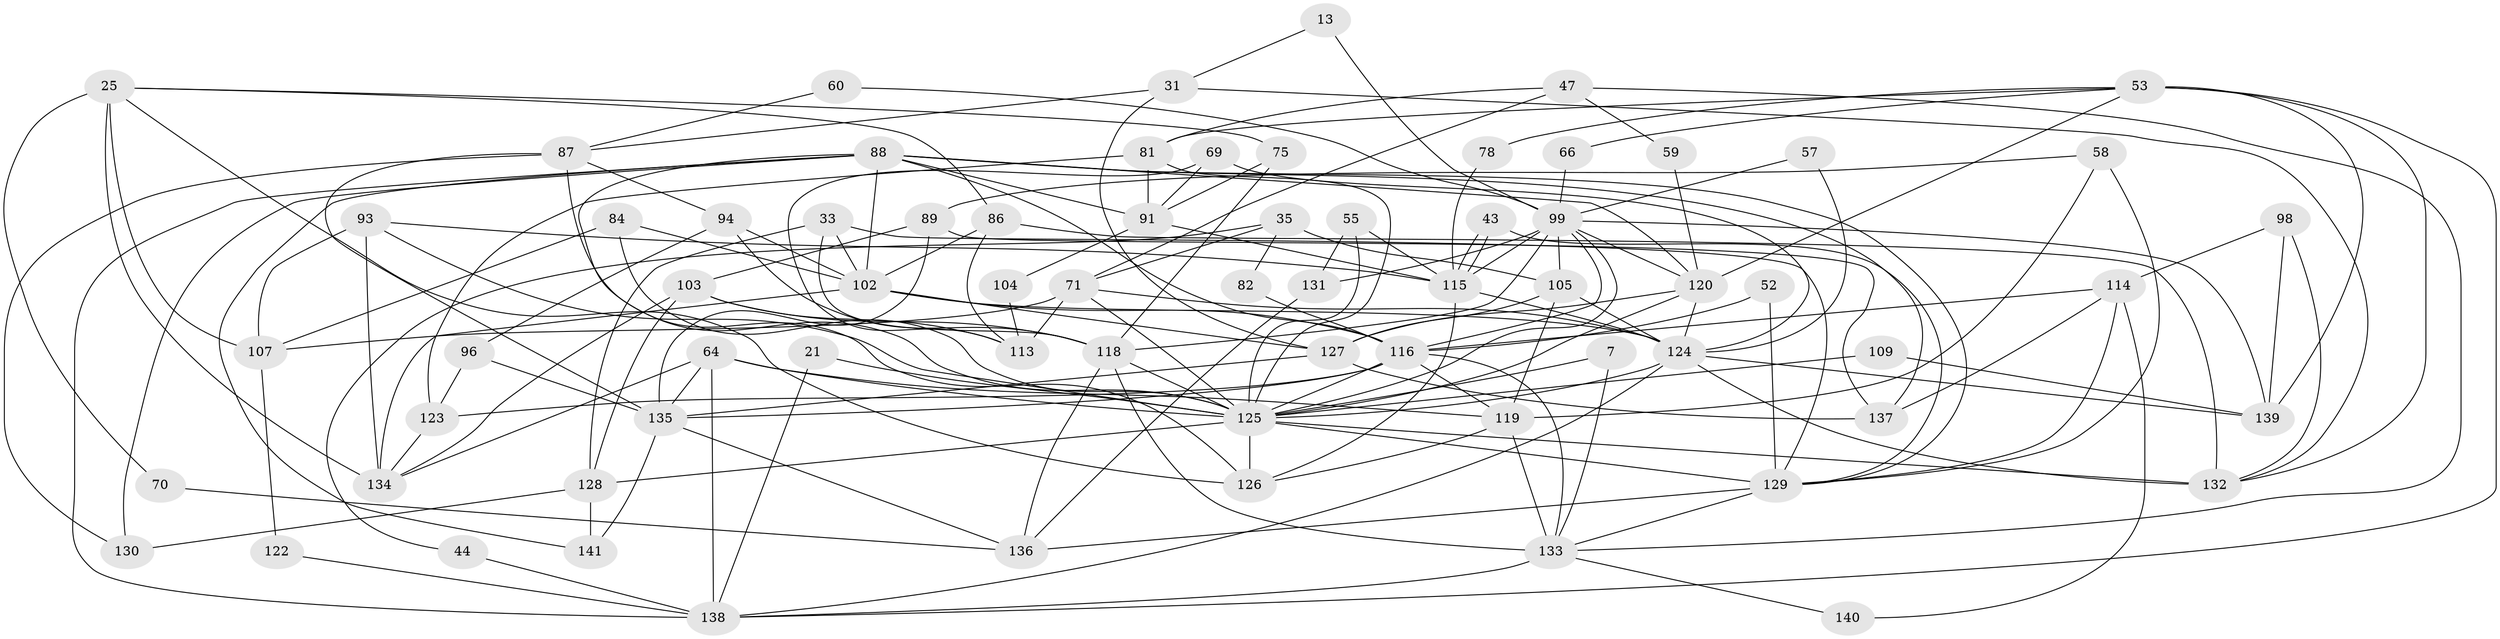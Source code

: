 // original degree distribution, {2: 0.2127659574468085, 3: 0.2198581560283688, 6: 0.10638297872340426, 5: 0.19148936170212766, 4: 0.19858156028368795, 7: 0.0425531914893617, 8: 0.028368794326241134}
// Generated by graph-tools (version 1.1) at 2025/48/03/09/25 04:48:54]
// undirected, 70 vertices, 172 edges
graph export_dot {
graph [start="1"]
  node [color=gray90,style=filled];
  7;
  13;
  21;
  25;
  31;
  33;
  35;
  43;
  44;
  47;
  52;
  53 [super="+48"];
  55 [super="+14"];
  57;
  58;
  59;
  60;
  64 [super="+22"];
  66;
  69;
  70;
  71;
  75;
  78;
  81 [super="+34"];
  82;
  84;
  86 [super="+74"];
  87 [super="+61"];
  88 [super="+72+67"];
  89 [super="+3"];
  91 [super="+39"];
  93;
  94;
  96;
  98;
  99 [super="+19+12+28"];
  102 [super="+41+80"];
  103 [super="+62"];
  104;
  105;
  107 [super="+54"];
  109;
  113 [super="+42"];
  114;
  115 [super="+110"];
  116 [super="+46+90+85"];
  118 [super="+111+2+106+97"];
  119;
  120 [super="+27+65"];
  122;
  123;
  124 [super="+101"];
  125 [super="+92+121"];
  126 [super="+16"];
  127 [super="+40+24"];
  128 [super="+117"];
  129 [super="+79+10"];
  130;
  131;
  132 [super="+73"];
  133 [super="+56"];
  134 [super="+112"];
  135 [super="+1+83"];
  136;
  137 [super="+77"];
  138 [super="+45"];
  139;
  140;
  141;
  7 -- 133;
  7 -- 125;
  13 -- 31;
  13 -- 99;
  21 -- 138;
  21 -- 125;
  25 -- 126;
  25 -- 70;
  25 -- 75;
  25 -- 134 [weight=2];
  25 -- 86;
  25 -- 107;
  31 -- 132;
  31 -- 87;
  31 -- 127;
  33 -- 128;
  33 -- 102;
  33 -- 118;
  33 -- 129;
  35 -- 71;
  35 -- 105;
  35 -- 44;
  35 -- 82;
  43 -- 115;
  43 -- 115;
  43 -- 129;
  44 -- 138;
  47 -- 71;
  47 -- 59;
  47 -- 81;
  47 -- 133;
  52 -- 116;
  52 -- 129;
  53 -- 81;
  53 -- 78;
  53 -- 139;
  53 -- 132 [weight=2];
  53 -- 66;
  53 -- 138;
  53 -- 120;
  55 -- 115;
  55 -- 131;
  55 -- 125;
  57 -- 99;
  57 -- 124;
  58 -- 119;
  58 -- 89;
  58 -- 129;
  59 -- 120;
  60 -- 99;
  60 -- 87;
  64 -- 138;
  64 -- 134 [weight=2];
  64 -- 119;
  64 -- 135;
  64 -- 125;
  66 -- 99;
  69 -- 113;
  69 -- 91;
  69 -- 124;
  70 -- 136;
  71 -- 113;
  71 -- 124 [weight=3];
  71 -- 125;
  71 -- 107;
  75 -- 118;
  75 -- 91;
  78 -- 115;
  81 -- 123;
  81 -- 91;
  81 -- 125;
  82 -- 116;
  84 -- 107;
  84 -- 102;
  84 -- 125;
  86 -- 102 [weight=2];
  86 -- 132 [weight=2];
  86 -- 113;
  87 -- 130;
  87 -- 94;
  87 -- 125 [weight=2];
  87 -- 135 [weight=2];
  88 -- 126;
  88 -- 138 [weight=2];
  88 -- 102 [weight=2];
  88 -- 141;
  88 -- 116;
  88 -- 91;
  88 -- 129 [weight=2];
  88 -- 130;
  88 -- 137;
  88 -- 120;
  89 -- 137 [weight=2];
  89 -- 135;
  89 -- 103;
  91 -- 104;
  91 -- 115 [weight=2];
  93 -- 134 [weight=2];
  93 -- 115;
  93 -- 125 [weight=2];
  93 -- 107;
  94 -- 96;
  94 -- 102 [weight=3];
  94 -- 118;
  96 -- 123;
  96 -- 135;
  98 -- 139;
  98 -- 132;
  98 -- 114;
  99 -- 131;
  99 -- 139;
  99 -- 105;
  99 -- 115 [weight=2];
  99 -- 118 [weight=3];
  99 -- 125;
  99 -- 116;
  99 -- 120;
  102 -- 127;
  102 -- 134;
  102 -- 124 [weight=2];
  102 -- 116;
  103 -- 128 [weight=2];
  103 -- 134;
  103 -- 118;
  103 -- 113;
  104 -- 113;
  105 -- 119;
  105 -- 124;
  105 -- 127;
  107 -- 122;
  109 -- 139;
  109 -- 125;
  114 -- 129;
  114 -- 137;
  114 -- 140;
  114 -- 116;
  115 -- 126;
  115 -- 124;
  116 -- 119 [weight=2];
  116 -- 125 [weight=3];
  116 -- 133;
  116 -- 135;
  116 -- 123;
  118 -- 136;
  118 -- 133 [weight=2];
  118 -- 125 [weight=4];
  119 -- 126;
  119 -- 133 [weight=2];
  120 -- 124;
  120 -- 125;
  120 -- 127 [weight=2];
  122 -- 138;
  123 -- 134;
  124 -- 132;
  124 -- 139;
  124 -- 125;
  124 -- 138;
  125 -- 132 [weight=2];
  125 -- 128 [weight=2];
  125 -- 126;
  125 -- 129 [weight=3];
  127 -- 135;
  127 -- 137;
  128 -- 130;
  128 -- 141;
  129 -- 136;
  129 -- 133;
  131 -- 136;
  133 -- 138;
  133 -- 140;
  135 -- 136;
  135 -- 141;
}
